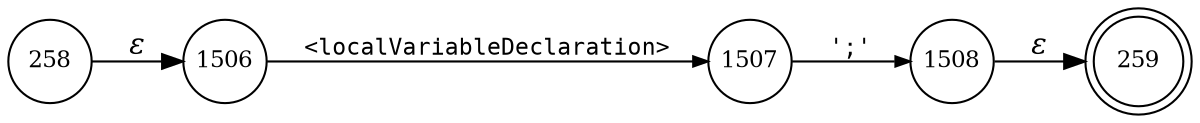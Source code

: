 digraph ATN {
rankdir=LR;
s259[fontsize=11, label="259", shape=doublecircle, fixedsize=true, width=.6];
s258[fontsize=11,label="258", shape=circle, fixedsize=true, width=.55, peripheries=1];
s1506[fontsize=11,label="1506", shape=circle, fixedsize=true, width=.55, peripheries=1];
s1507[fontsize=11,label="1507", shape=circle, fixedsize=true, width=.55, peripheries=1];
s1508[fontsize=11,label="1508", shape=circle, fixedsize=true, width=.55, peripheries=1];
s258 -> s1506 [fontname="Times-Italic", label="&epsilon;"];
s1506 -> s1507 [fontsize=11, fontname="Courier", arrowsize=.7, label = "<localVariableDeclaration>", arrowhead = normal];
s1507 -> s1508 [fontsize=11, fontname="Courier", arrowsize=.7, label = "';'", arrowhead = normal];
s1508 -> s259 [fontname="Times-Italic", label="&epsilon;"];
}